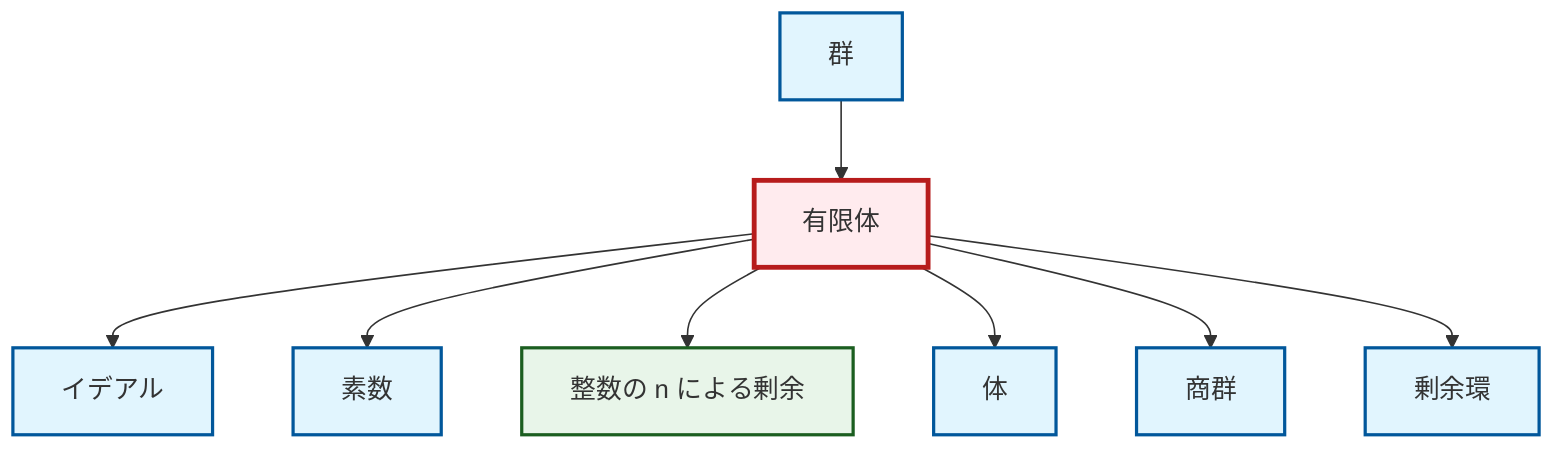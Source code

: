 graph TD
    classDef definition fill:#e1f5fe,stroke:#01579b,stroke-width:2px
    classDef theorem fill:#f3e5f5,stroke:#4a148c,stroke-width:2px
    classDef axiom fill:#fff3e0,stroke:#e65100,stroke-width:2px
    classDef example fill:#e8f5e9,stroke:#1b5e20,stroke-width:2px
    classDef current fill:#ffebee,stroke:#b71c1c,stroke-width:3px
    def-prime["素数"]:::definition
    def-quotient-ring["剰余環"]:::definition
    ex-quotient-integers-mod-n["整数の n による剰余"]:::example
    ex-finite-field["有限体"]:::example
    def-group["群"]:::definition
    def-ideal["イデアル"]:::definition
    def-quotient-group["商群"]:::definition
    def-field["体"]:::definition
    def-group --> ex-finite-field
    ex-finite-field --> def-ideal
    ex-finite-field --> def-prime
    ex-finite-field --> ex-quotient-integers-mod-n
    ex-finite-field --> def-field
    ex-finite-field --> def-quotient-group
    ex-finite-field --> def-quotient-ring
    class ex-finite-field current